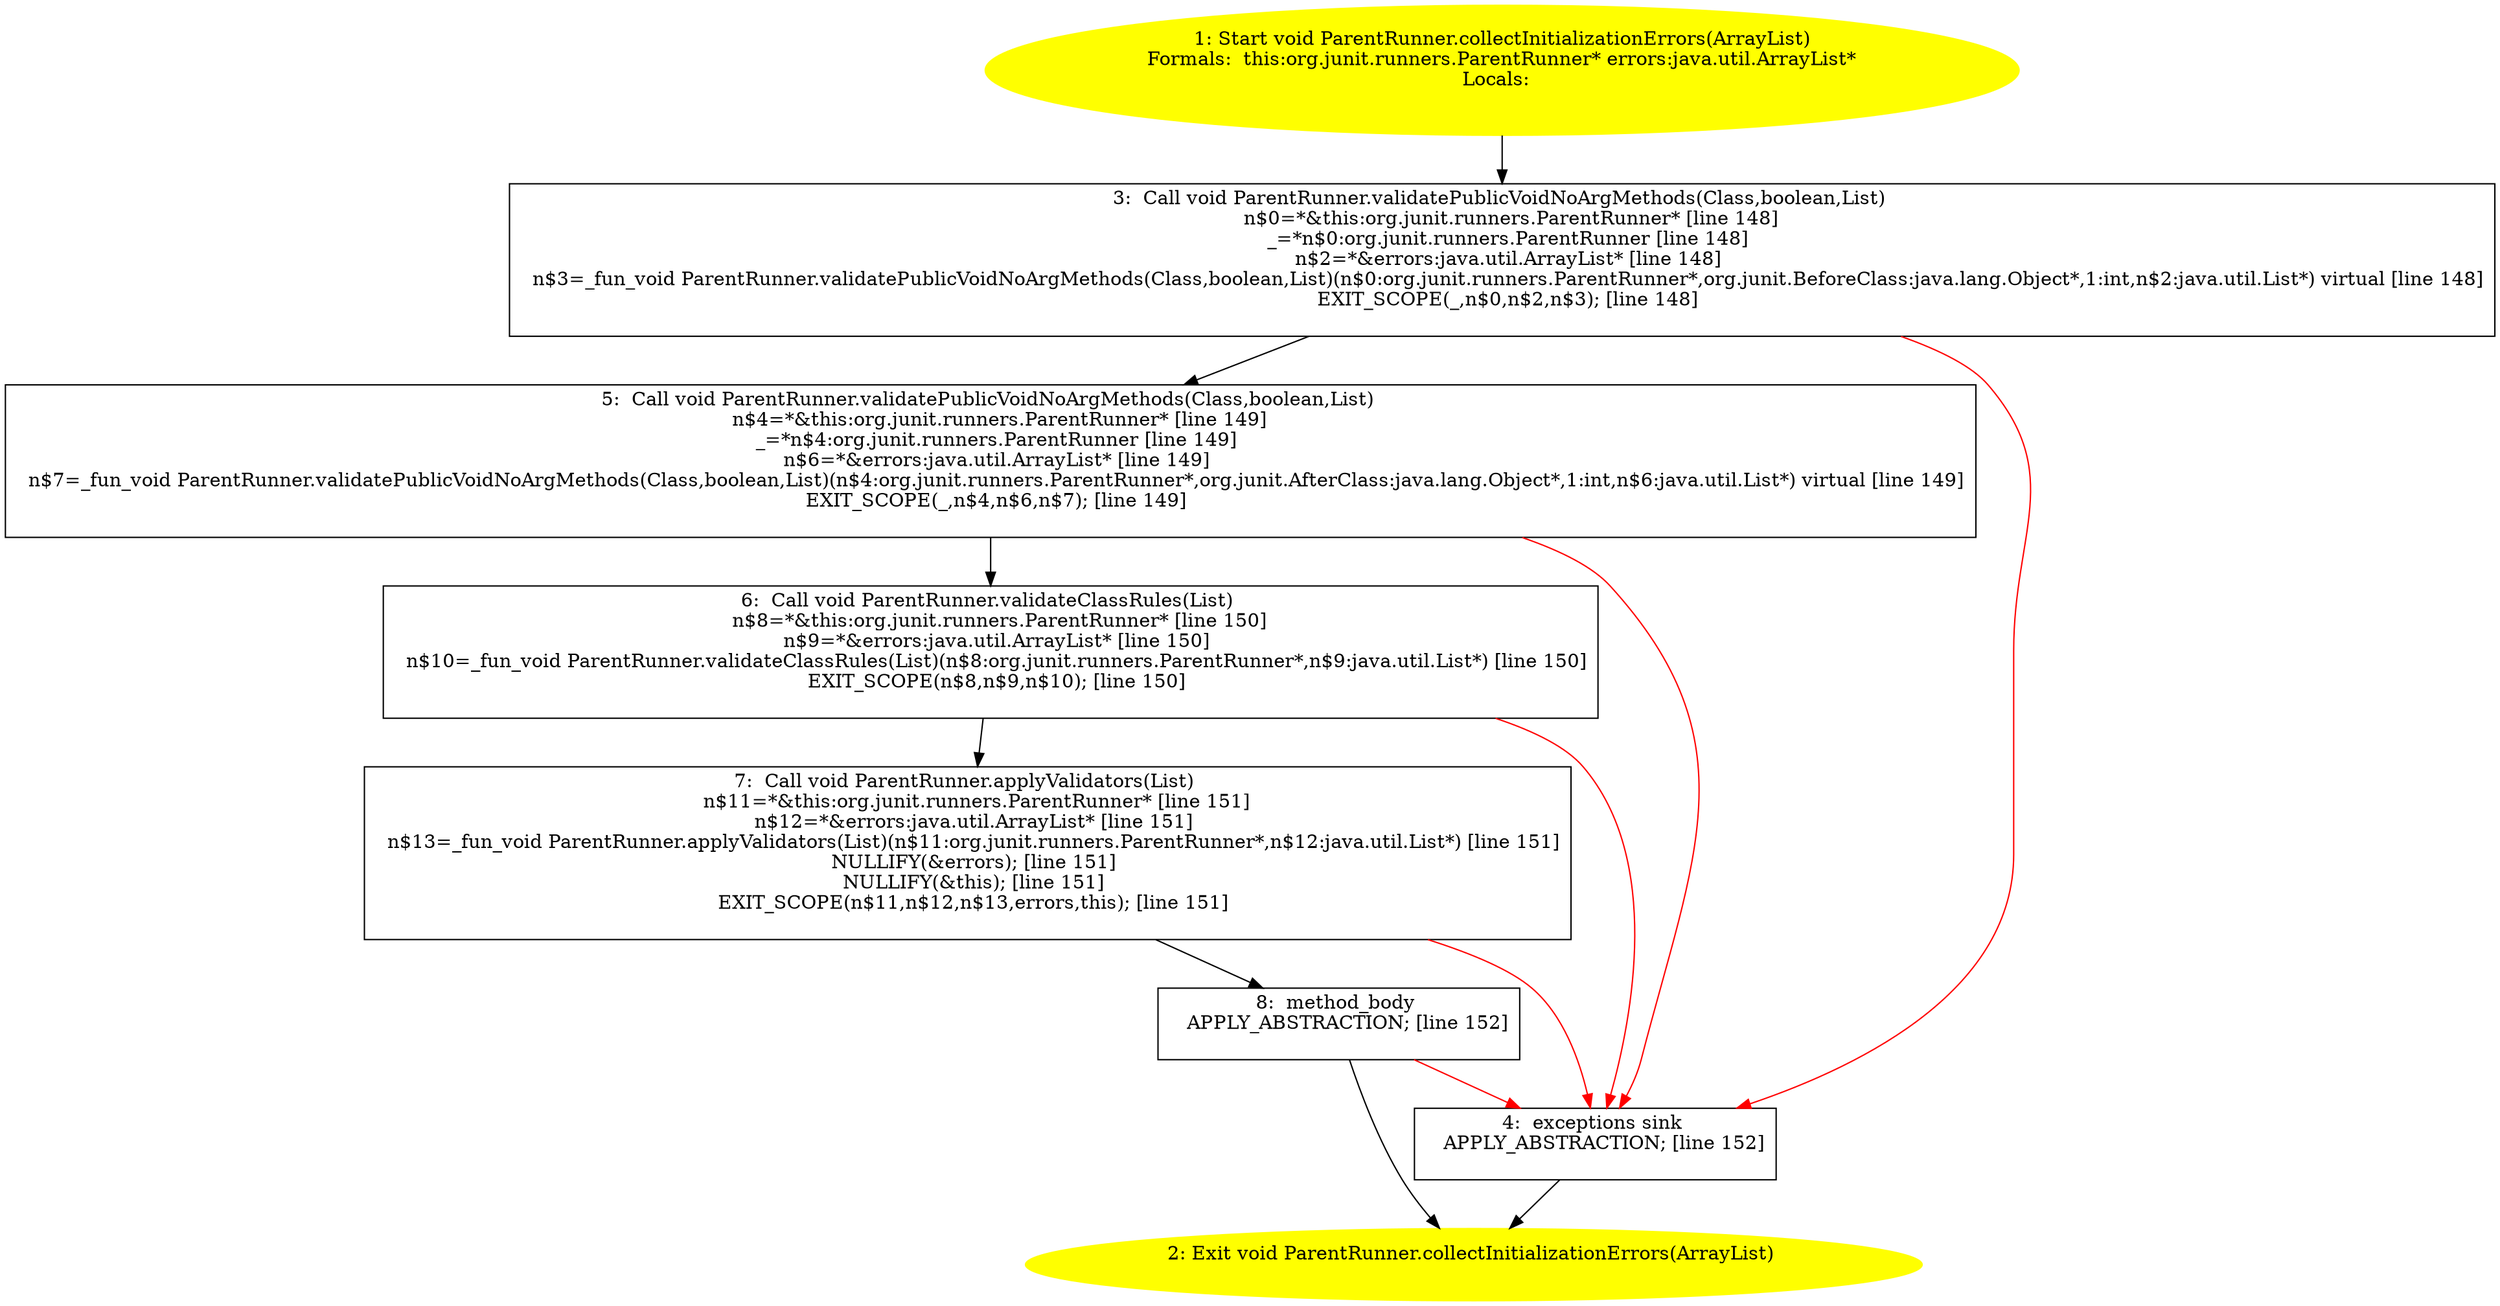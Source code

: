 /* @generated */
digraph cfg {
"org.junit.runners.ParentRunner.collectInitializationErrors(java.util.ArrayList):void.86bde4cd884e04d0665c72d75e585b56_1" [label="1: Start void ParentRunner.collectInitializationErrors(ArrayList)\nFormals:  this:org.junit.runners.ParentRunner* errors:java.util.ArrayList*\nLocals:  \n  " color=yellow style=filled]
	

	 "org.junit.runners.ParentRunner.collectInitializationErrors(java.util.ArrayList):void.86bde4cd884e04d0665c72d75e585b56_1" -> "org.junit.runners.ParentRunner.collectInitializationErrors(java.util.ArrayList):void.86bde4cd884e04d0665c72d75e585b56_3" ;
"org.junit.runners.ParentRunner.collectInitializationErrors(java.util.ArrayList):void.86bde4cd884e04d0665c72d75e585b56_2" [label="2: Exit void ParentRunner.collectInitializationErrors(ArrayList) \n  " color=yellow style=filled]
	

"org.junit.runners.ParentRunner.collectInitializationErrors(java.util.ArrayList):void.86bde4cd884e04d0665c72d75e585b56_3" [label="3:  Call void ParentRunner.validatePublicVoidNoArgMethods(Class,boolean,List) \n   n$0=*&this:org.junit.runners.ParentRunner* [line 148]\n  _=*n$0:org.junit.runners.ParentRunner [line 148]\n  n$2=*&errors:java.util.ArrayList* [line 148]\n  n$3=_fun_void ParentRunner.validatePublicVoidNoArgMethods(Class,boolean,List)(n$0:org.junit.runners.ParentRunner*,org.junit.BeforeClass:java.lang.Object*,1:int,n$2:java.util.List*) virtual [line 148]\n  EXIT_SCOPE(_,n$0,n$2,n$3); [line 148]\n " shape="box"]
	

	 "org.junit.runners.ParentRunner.collectInitializationErrors(java.util.ArrayList):void.86bde4cd884e04d0665c72d75e585b56_3" -> "org.junit.runners.ParentRunner.collectInitializationErrors(java.util.ArrayList):void.86bde4cd884e04d0665c72d75e585b56_5" ;
	 "org.junit.runners.ParentRunner.collectInitializationErrors(java.util.ArrayList):void.86bde4cd884e04d0665c72d75e585b56_3" -> "org.junit.runners.ParentRunner.collectInitializationErrors(java.util.ArrayList):void.86bde4cd884e04d0665c72d75e585b56_4" [color="red" ];
"org.junit.runners.ParentRunner.collectInitializationErrors(java.util.ArrayList):void.86bde4cd884e04d0665c72d75e585b56_4" [label="4:  exceptions sink \n   APPLY_ABSTRACTION; [line 152]\n " shape="box"]
	

	 "org.junit.runners.ParentRunner.collectInitializationErrors(java.util.ArrayList):void.86bde4cd884e04d0665c72d75e585b56_4" -> "org.junit.runners.ParentRunner.collectInitializationErrors(java.util.ArrayList):void.86bde4cd884e04d0665c72d75e585b56_2" ;
"org.junit.runners.ParentRunner.collectInitializationErrors(java.util.ArrayList):void.86bde4cd884e04d0665c72d75e585b56_5" [label="5:  Call void ParentRunner.validatePublicVoidNoArgMethods(Class,boolean,List) \n   n$4=*&this:org.junit.runners.ParentRunner* [line 149]\n  _=*n$4:org.junit.runners.ParentRunner [line 149]\n  n$6=*&errors:java.util.ArrayList* [line 149]\n  n$7=_fun_void ParentRunner.validatePublicVoidNoArgMethods(Class,boolean,List)(n$4:org.junit.runners.ParentRunner*,org.junit.AfterClass:java.lang.Object*,1:int,n$6:java.util.List*) virtual [line 149]\n  EXIT_SCOPE(_,n$4,n$6,n$7); [line 149]\n " shape="box"]
	

	 "org.junit.runners.ParentRunner.collectInitializationErrors(java.util.ArrayList):void.86bde4cd884e04d0665c72d75e585b56_5" -> "org.junit.runners.ParentRunner.collectInitializationErrors(java.util.ArrayList):void.86bde4cd884e04d0665c72d75e585b56_6" ;
	 "org.junit.runners.ParentRunner.collectInitializationErrors(java.util.ArrayList):void.86bde4cd884e04d0665c72d75e585b56_5" -> "org.junit.runners.ParentRunner.collectInitializationErrors(java.util.ArrayList):void.86bde4cd884e04d0665c72d75e585b56_4" [color="red" ];
"org.junit.runners.ParentRunner.collectInitializationErrors(java.util.ArrayList):void.86bde4cd884e04d0665c72d75e585b56_6" [label="6:  Call void ParentRunner.validateClassRules(List) \n   n$8=*&this:org.junit.runners.ParentRunner* [line 150]\n  n$9=*&errors:java.util.ArrayList* [line 150]\n  n$10=_fun_void ParentRunner.validateClassRules(List)(n$8:org.junit.runners.ParentRunner*,n$9:java.util.List*) [line 150]\n  EXIT_SCOPE(n$8,n$9,n$10); [line 150]\n " shape="box"]
	

	 "org.junit.runners.ParentRunner.collectInitializationErrors(java.util.ArrayList):void.86bde4cd884e04d0665c72d75e585b56_6" -> "org.junit.runners.ParentRunner.collectInitializationErrors(java.util.ArrayList):void.86bde4cd884e04d0665c72d75e585b56_7" ;
	 "org.junit.runners.ParentRunner.collectInitializationErrors(java.util.ArrayList):void.86bde4cd884e04d0665c72d75e585b56_6" -> "org.junit.runners.ParentRunner.collectInitializationErrors(java.util.ArrayList):void.86bde4cd884e04d0665c72d75e585b56_4" [color="red" ];
"org.junit.runners.ParentRunner.collectInitializationErrors(java.util.ArrayList):void.86bde4cd884e04d0665c72d75e585b56_7" [label="7:  Call void ParentRunner.applyValidators(List) \n   n$11=*&this:org.junit.runners.ParentRunner* [line 151]\n  n$12=*&errors:java.util.ArrayList* [line 151]\n  n$13=_fun_void ParentRunner.applyValidators(List)(n$11:org.junit.runners.ParentRunner*,n$12:java.util.List*) [line 151]\n  NULLIFY(&errors); [line 151]\n  NULLIFY(&this); [line 151]\n  EXIT_SCOPE(n$11,n$12,n$13,errors,this); [line 151]\n " shape="box"]
	

	 "org.junit.runners.ParentRunner.collectInitializationErrors(java.util.ArrayList):void.86bde4cd884e04d0665c72d75e585b56_7" -> "org.junit.runners.ParentRunner.collectInitializationErrors(java.util.ArrayList):void.86bde4cd884e04d0665c72d75e585b56_8" ;
	 "org.junit.runners.ParentRunner.collectInitializationErrors(java.util.ArrayList):void.86bde4cd884e04d0665c72d75e585b56_7" -> "org.junit.runners.ParentRunner.collectInitializationErrors(java.util.ArrayList):void.86bde4cd884e04d0665c72d75e585b56_4" [color="red" ];
"org.junit.runners.ParentRunner.collectInitializationErrors(java.util.ArrayList):void.86bde4cd884e04d0665c72d75e585b56_8" [label="8:  method_body \n   APPLY_ABSTRACTION; [line 152]\n " shape="box"]
	

	 "org.junit.runners.ParentRunner.collectInitializationErrors(java.util.ArrayList):void.86bde4cd884e04d0665c72d75e585b56_8" -> "org.junit.runners.ParentRunner.collectInitializationErrors(java.util.ArrayList):void.86bde4cd884e04d0665c72d75e585b56_2" ;
	 "org.junit.runners.ParentRunner.collectInitializationErrors(java.util.ArrayList):void.86bde4cd884e04d0665c72d75e585b56_8" -> "org.junit.runners.ParentRunner.collectInitializationErrors(java.util.ArrayList):void.86bde4cd884e04d0665c72d75e585b56_4" [color="red" ];
}
